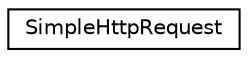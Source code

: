 digraph "Graphical Class Hierarchy"
{
  edge [fontname="Helvetica",fontsize="10",labelfontname="Helvetica",labelfontsize="10"];
  node [fontname="Helvetica",fontsize="10",shape=record];
  rankdir="LR";
  Node1 [label="SimpleHttpRequest",height=0.2,width=0.4,color="black", fillcolor="white", style="filled",URL="$class_simple_http_request.html"];
}
